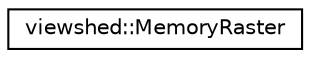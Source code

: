 digraph "Graphical Class Hierarchy"
{
 // LATEX_PDF_SIZE
  edge [fontname="Helvetica",fontsize="10",labelfontname="Helvetica",labelfontsize="10"];
  node [fontname="Helvetica",fontsize="10",shape=record];
  rankdir="LR";
  Node0 [label="viewshed::MemoryRaster",height=0.2,width=0.4,color="black", fillcolor="white", style="filled",URL="$classviewshed_1_1MemoryRaster.html",tooltip="Class that creates raster with single band purely in memory. The overall representation is very simpl..."];
}
